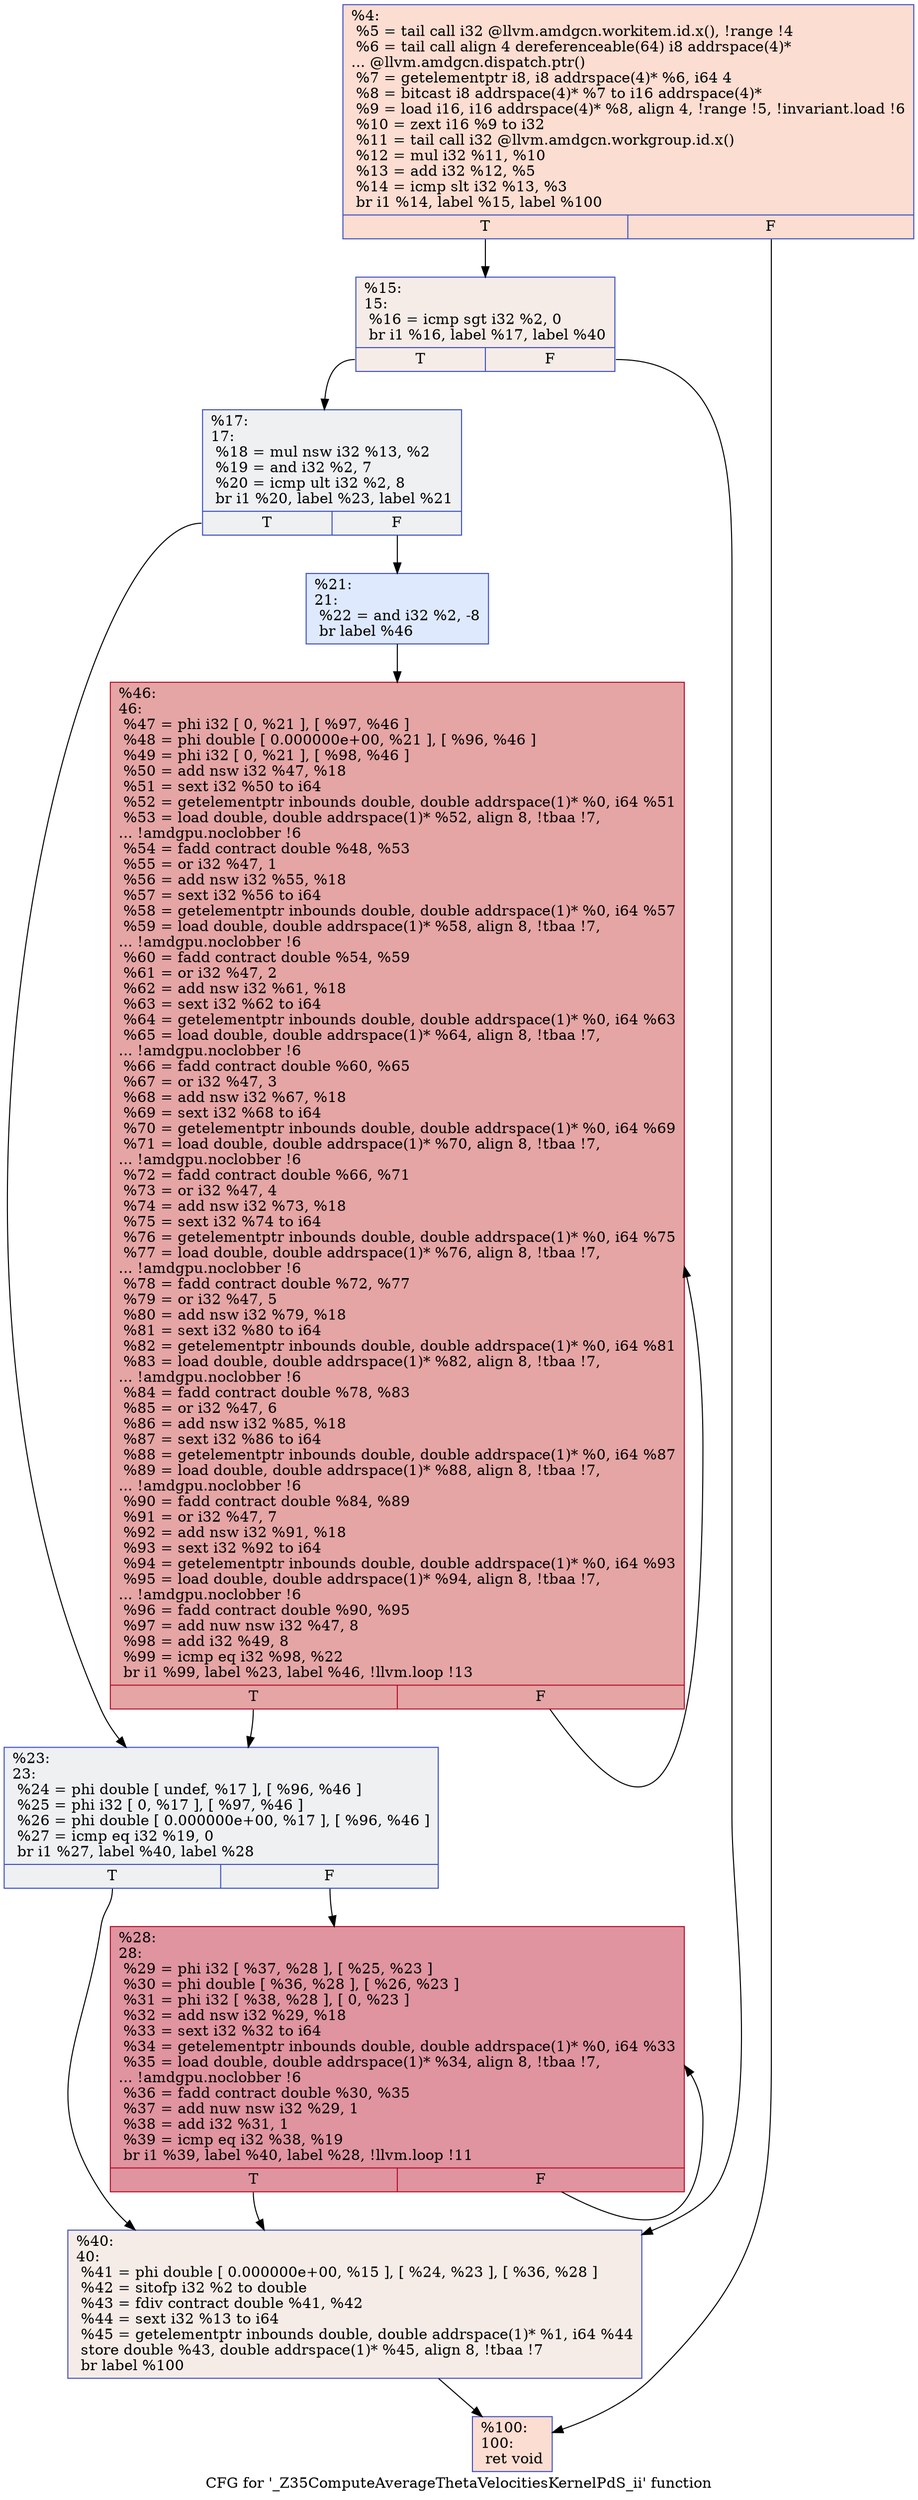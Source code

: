 digraph "CFG for '_Z35ComputeAverageThetaVelocitiesKernelPdS_ii' function" {
	label="CFG for '_Z35ComputeAverageThetaVelocitiesKernelPdS_ii' function";

	Node0x5f34fa0 [shape=record,color="#3d50c3ff", style=filled, fillcolor="#f7b39670",label="{%4:\l  %5 = tail call i32 @llvm.amdgcn.workitem.id.x(), !range !4\l  %6 = tail call align 4 dereferenceable(64) i8 addrspace(4)*\l... @llvm.amdgcn.dispatch.ptr()\l  %7 = getelementptr i8, i8 addrspace(4)* %6, i64 4\l  %8 = bitcast i8 addrspace(4)* %7 to i16 addrspace(4)*\l  %9 = load i16, i16 addrspace(4)* %8, align 4, !range !5, !invariant.load !6\l  %10 = zext i16 %9 to i32\l  %11 = tail call i32 @llvm.amdgcn.workgroup.id.x()\l  %12 = mul i32 %11, %10\l  %13 = add i32 %12, %5\l  %14 = icmp slt i32 %13, %3\l  br i1 %14, label %15, label %100\l|{<s0>T|<s1>F}}"];
	Node0x5f34fa0:s0 -> Node0x5f36eb0;
	Node0x5f34fa0:s1 -> Node0x5f36f40;
	Node0x5f36eb0 [shape=record,color="#3d50c3ff", style=filled, fillcolor="#ead5c970",label="{%15:\l15:                                               \l  %16 = icmp sgt i32 %2, 0\l  br i1 %16, label %17, label %40\l|{<s0>T|<s1>F}}"];
	Node0x5f36eb0:s0 -> Node0x5f366e0;
	Node0x5f36eb0:s1 -> Node0x5f37220;
	Node0x5f366e0 [shape=record,color="#3d50c3ff", style=filled, fillcolor="#d9dce170",label="{%17:\l17:                                               \l  %18 = mul nsw i32 %13, %2\l  %19 = and i32 %2, 7\l  %20 = icmp ult i32 %2, 8\l  br i1 %20, label %23, label %21\l|{<s0>T|<s1>F}}"];
	Node0x5f366e0:s0 -> Node0x5f37530;
	Node0x5f366e0:s1 -> Node0x5f37580;
	Node0x5f37580 [shape=record,color="#3d50c3ff", style=filled, fillcolor="#b5cdfa70",label="{%21:\l21:                                               \l  %22 = and i32 %2, -8\l  br label %46\l}"];
	Node0x5f37580 -> Node0x5f37780;
	Node0x5f37530 [shape=record,color="#3d50c3ff", style=filled, fillcolor="#d9dce170",label="{%23:\l23:                                               \l  %24 = phi double [ undef, %17 ], [ %96, %46 ]\l  %25 = phi i32 [ 0, %17 ], [ %97, %46 ]\l  %26 = phi double [ 0.000000e+00, %17 ], [ %96, %46 ]\l  %27 = icmp eq i32 %19, 0\l  br i1 %27, label %40, label %28\l|{<s0>T|<s1>F}}"];
	Node0x5f37530:s0 -> Node0x5f37220;
	Node0x5f37530:s1 -> Node0x5f389f0;
	Node0x5f389f0 [shape=record,color="#b70d28ff", style=filled, fillcolor="#b70d2870",label="{%28:\l28:                                               \l  %29 = phi i32 [ %37, %28 ], [ %25, %23 ]\l  %30 = phi double [ %36, %28 ], [ %26, %23 ]\l  %31 = phi i32 [ %38, %28 ], [ 0, %23 ]\l  %32 = add nsw i32 %29, %18\l  %33 = sext i32 %32 to i64\l  %34 = getelementptr inbounds double, double addrspace(1)* %0, i64 %33\l  %35 = load double, double addrspace(1)* %34, align 8, !tbaa !7,\l... !amdgpu.noclobber !6\l  %36 = fadd contract double %30, %35\l  %37 = add nuw nsw i32 %29, 1\l  %38 = add i32 %31, 1\l  %39 = icmp eq i32 %38, %19\l  br i1 %39, label %40, label %28, !llvm.loop !11\l|{<s0>T|<s1>F}}"];
	Node0x5f389f0:s0 -> Node0x5f37220;
	Node0x5f389f0:s1 -> Node0x5f389f0;
	Node0x5f37220 [shape=record,color="#3d50c3ff", style=filled, fillcolor="#ead5c970",label="{%40:\l40:                                               \l  %41 = phi double [ 0.000000e+00, %15 ], [ %24, %23 ], [ %36, %28 ]\l  %42 = sitofp i32 %2 to double\l  %43 = fdiv contract double %41, %42\l  %44 = sext i32 %13 to i64\l  %45 = getelementptr inbounds double, double addrspace(1)* %1, i64 %44\l  store double %43, double addrspace(1)* %45, align 8, !tbaa !7\l  br label %100\l}"];
	Node0x5f37220 -> Node0x5f36f40;
	Node0x5f37780 [shape=record,color="#b70d28ff", style=filled, fillcolor="#c5333470",label="{%46:\l46:                                               \l  %47 = phi i32 [ 0, %21 ], [ %97, %46 ]\l  %48 = phi double [ 0.000000e+00, %21 ], [ %96, %46 ]\l  %49 = phi i32 [ 0, %21 ], [ %98, %46 ]\l  %50 = add nsw i32 %47, %18\l  %51 = sext i32 %50 to i64\l  %52 = getelementptr inbounds double, double addrspace(1)* %0, i64 %51\l  %53 = load double, double addrspace(1)* %52, align 8, !tbaa !7,\l... !amdgpu.noclobber !6\l  %54 = fadd contract double %48, %53\l  %55 = or i32 %47, 1\l  %56 = add nsw i32 %55, %18\l  %57 = sext i32 %56 to i64\l  %58 = getelementptr inbounds double, double addrspace(1)* %0, i64 %57\l  %59 = load double, double addrspace(1)* %58, align 8, !tbaa !7,\l... !amdgpu.noclobber !6\l  %60 = fadd contract double %54, %59\l  %61 = or i32 %47, 2\l  %62 = add nsw i32 %61, %18\l  %63 = sext i32 %62 to i64\l  %64 = getelementptr inbounds double, double addrspace(1)* %0, i64 %63\l  %65 = load double, double addrspace(1)* %64, align 8, !tbaa !7,\l... !amdgpu.noclobber !6\l  %66 = fadd contract double %60, %65\l  %67 = or i32 %47, 3\l  %68 = add nsw i32 %67, %18\l  %69 = sext i32 %68 to i64\l  %70 = getelementptr inbounds double, double addrspace(1)* %0, i64 %69\l  %71 = load double, double addrspace(1)* %70, align 8, !tbaa !7,\l... !amdgpu.noclobber !6\l  %72 = fadd contract double %66, %71\l  %73 = or i32 %47, 4\l  %74 = add nsw i32 %73, %18\l  %75 = sext i32 %74 to i64\l  %76 = getelementptr inbounds double, double addrspace(1)* %0, i64 %75\l  %77 = load double, double addrspace(1)* %76, align 8, !tbaa !7,\l... !amdgpu.noclobber !6\l  %78 = fadd contract double %72, %77\l  %79 = or i32 %47, 5\l  %80 = add nsw i32 %79, %18\l  %81 = sext i32 %80 to i64\l  %82 = getelementptr inbounds double, double addrspace(1)* %0, i64 %81\l  %83 = load double, double addrspace(1)* %82, align 8, !tbaa !7,\l... !amdgpu.noclobber !6\l  %84 = fadd contract double %78, %83\l  %85 = or i32 %47, 6\l  %86 = add nsw i32 %85, %18\l  %87 = sext i32 %86 to i64\l  %88 = getelementptr inbounds double, double addrspace(1)* %0, i64 %87\l  %89 = load double, double addrspace(1)* %88, align 8, !tbaa !7,\l... !amdgpu.noclobber !6\l  %90 = fadd contract double %84, %89\l  %91 = or i32 %47, 7\l  %92 = add nsw i32 %91, %18\l  %93 = sext i32 %92 to i64\l  %94 = getelementptr inbounds double, double addrspace(1)* %0, i64 %93\l  %95 = load double, double addrspace(1)* %94, align 8, !tbaa !7,\l... !amdgpu.noclobber !6\l  %96 = fadd contract double %90, %95\l  %97 = add nuw nsw i32 %47, 8\l  %98 = add i32 %49, 8\l  %99 = icmp eq i32 %98, %22\l  br i1 %99, label %23, label %46, !llvm.loop !13\l|{<s0>T|<s1>F}}"];
	Node0x5f37780:s0 -> Node0x5f37530;
	Node0x5f37780:s1 -> Node0x5f37780;
	Node0x5f36f40 [shape=record,color="#3d50c3ff", style=filled, fillcolor="#f7b39670",label="{%100:\l100:                                              \l  ret void\l}"];
}
